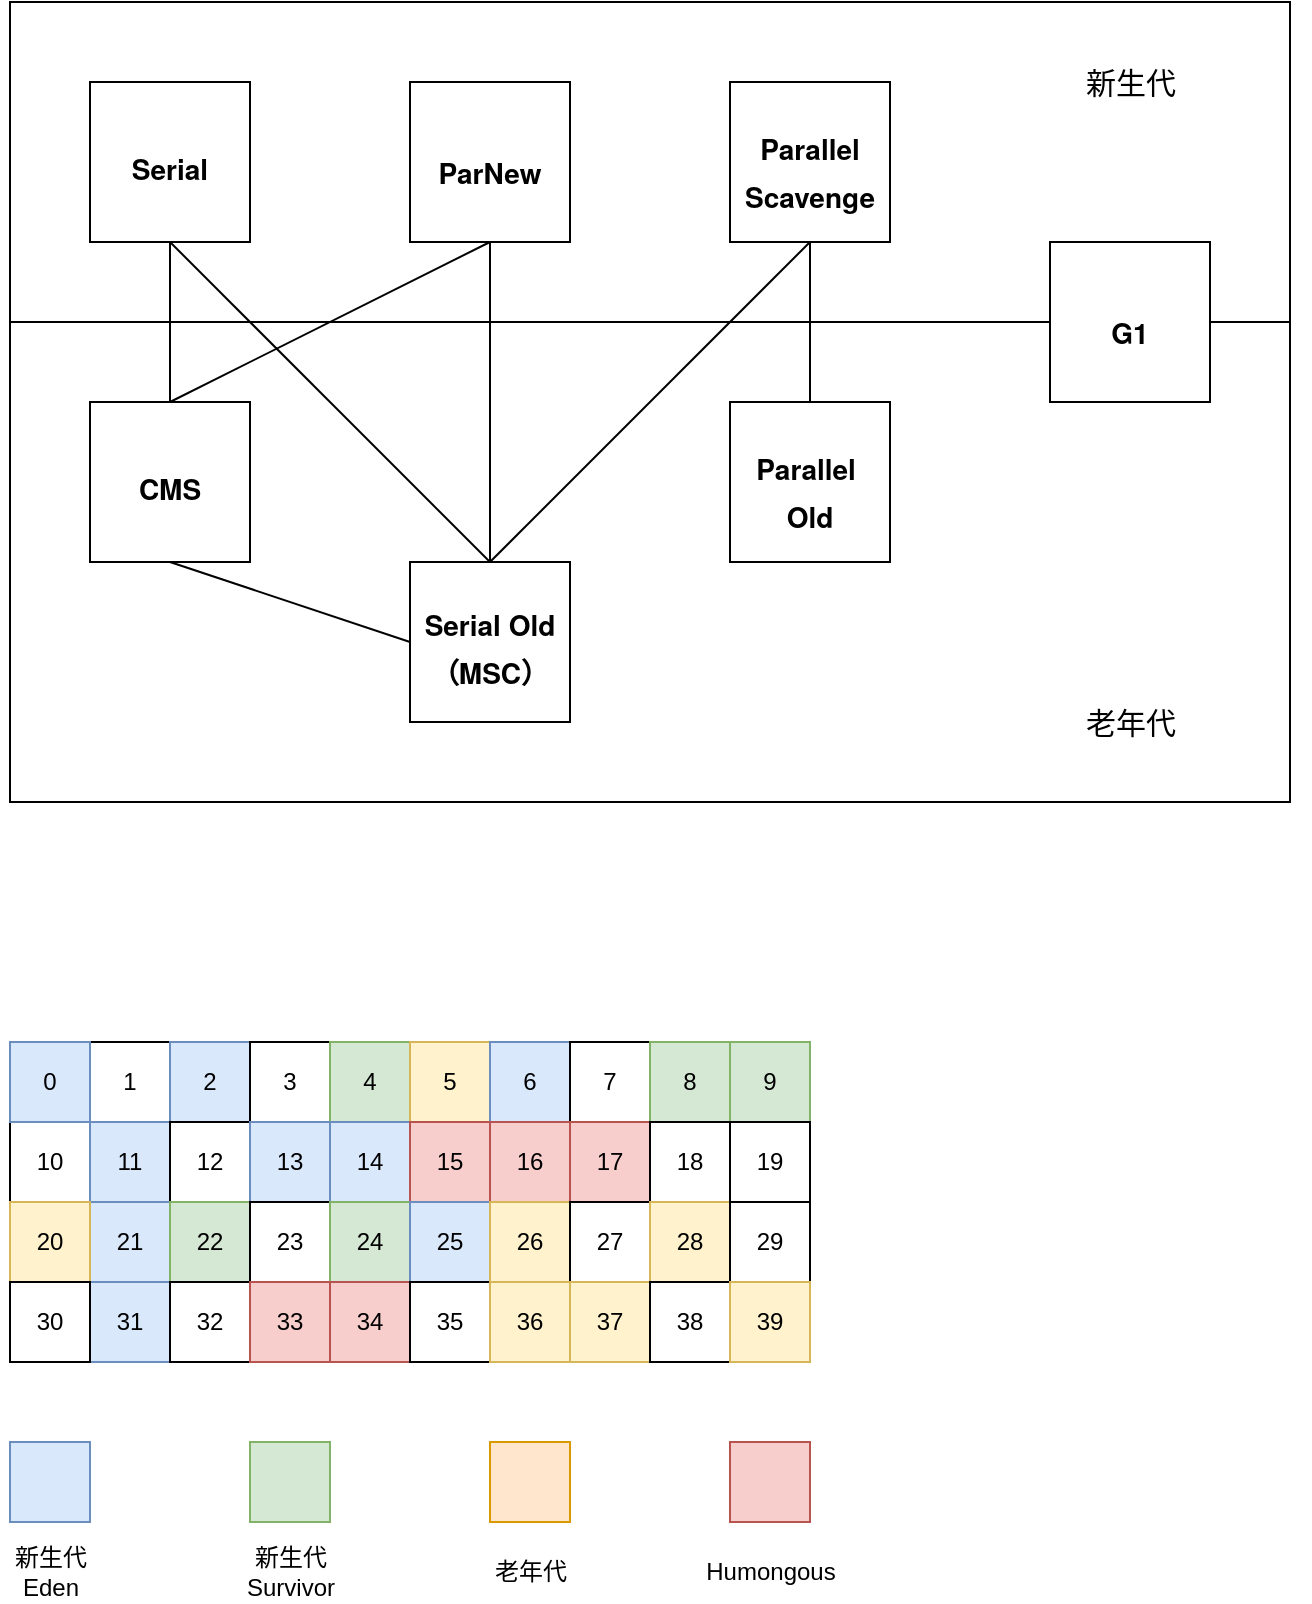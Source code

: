 <mxfile version="15.5.8" type="github">
  <diagram id="IbEJ1D551MVXqkJzMIXQ" name="Page-1">
    <mxGraphModel dx="782" dy="1605" grid="1" gridSize="10" guides="1" tooltips="1" connect="1" arrows="1" fold="1" page="1" pageScale="1" pageWidth="827" pageHeight="1169" math="0" shadow="0">
      <root>
        <mxCell id="0" />
        <mxCell id="1" parent="0" />
        <mxCell id="F9FG4eQkzShsE74ImcSE-19" value="" style="rounded=0;whiteSpace=wrap;html=1;fillColor=none;" parent="1" vertex="1">
          <mxGeometry x="40" y="-200" width="640" height="160" as="geometry" />
        </mxCell>
        <mxCell id="F9FG4eQkzShsE74ImcSE-20" style="edgeStyle=none;shape=link;rounded=0;orthogonalLoop=1;jettySize=auto;html=1;exitX=0.5;exitY=1;exitDx=0;exitDy=0;endArrow=none;endFill=0;" parent="1" source="F9FG4eQkzShsE74ImcSE-19" target="F9FG4eQkzShsE74ImcSE-19" edge="1">
          <mxGeometry relative="1" as="geometry" />
        </mxCell>
        <mxCell id="F9FG4eQkzShsE74ImcSE-17" value="" style="group" parent="1" vertex="1" connectable="0">
          <mxGeometry x="80" y="-160" width="610" height="360" as="geometry" />
        </mxCell>
        <mxCell id="F9FG4eQkzShsE74ImcSE-22" value="" style="rounded=0;whiteSpace=wrap;html=1;fillColor=none;" parent="F9FG4eQkzShsE74ImcSE-17" vertex="1">
          <mxGeometry x="-40" y="120" width="640" height="240" as="geometry" />
        </mxCell>
        <mxCell id="F9FG4eQkzShsE74ImcSE-1" value="&lt;h3 id=&quot;Serial%E6%94%B6%E9%9B%86%E5%99%A8&quot; style=&quot;margin: 12px 0px 8px ; padding: 0px ; font-size: 14px ; box-sizing: border-box ; list-style: inherit ; line-height: 24px ; font-family: &amp;#34;pingfang sc&amp;#34; , &amp;#34;helvetica neue&amp;#34; , &amp;#34;arial&amp;#34; , &amp;#34;hiragino sans gb&amp;#34; , &amp;#34;microsoft yahei ui&amp;#34; , &amp;#34;microsoft yahei&amp;#34; , &amp;#34;simsun&amp;#34; , sans-serif ; background-color: rgb(255 , 255 , 255)&quot;&gt;Serial&lt;/h3&gt;" style="whiteSpace=wrap;html=1;aspect=fixed;" parent="F9FG4eQkzShsE74ImcSE-17" vertex="1">
          <mxGeometry width="80" height="80" as="geometry" />
        </mxCell>
        <mxCell id="F9FG4eQkzShsE74ImcSE-2" value="&lt;h3 id=&quot;ParNew-%E6%94%B6%E9%9B%86%E5%99%A8&quot; style=&quot;margin: 16px 0px 8px ; padding: 0px ; font-size: 14px ; box-sizing: border-box ; list-style: inherit ; line-height: 24px ; font-family: &amp;#34;pingfang sc&amp;#34; , &amp;#34;helvetica neue&amp;#34; , &amp;#34;arial&amp;#34; , &amp;#34;hiragino sans gb&amp;#34; , &amp;#34;microsoft yahei ui&amp;#34; , &amp;#34;microsoft yahei&amp;#34; , &amp;#34;simsun&amp;#34; , sans-serif ; background-color: rgb(255 , 255 , 255)&quot;&gt;ParNew &lt;/h3&gt;" style="whiteSpace=wrap;html=1;aspect=fixed;" parent="F9FG4eQkzShsE74ImcSE-17" vertex="1">
          <mxGeometry x="160" width="80" height="80" as="geometry" />
        </mxCell>
        <mxCell id="F9FG4eQkzShsE74ImcSE-14" style="edgeStyle=none;rounded=0;orthogonalLoop=1;jettySize=auto;html=1;exitX=0.5;exitY=1;exitDx=0;exitDy=0;endArrow=none;endFill=0;" parent="F9FG4eQkzShsE74ImcSE-17" source="F9FG4eQkzShsE74ImcSE-3" edge="1">
          <mxGeometry relative="1" as="geometry">
            <mxPoint x="200" y="240" as="targetPoint" />
          </mxGeometry>
        </mxCell>
        <mxCell id="F9FG4eQkzShsE74ImcSE-3" value="&lt;h3 id=&quot;Parallel-Scavenge-%E6%94%B6%E9%9B%86%E5%99%A8&quot; style=&quot;margin: 16px 0px 8px ; padding: 0px ; font-size: 14px ; box-sizing: border-box ; list-style: inherit ; line-height: 24px ; font-family: &amp;#34;pingfang sc&amp;#34; , &amp;#34;helvetica neue&amp;#34; , &amp;#34;arial&amp;#34; , &amp;#34;hiragino sans gb&amp;#34; , &amp;#34;microsoft yahei ui&amp;#34; , &amp;#34;microsoft yahei&amp;#34; , &amp;#34;simsun&amp;#34; , sans-serif ; background-color: rgb(255 , 255 , 255)&quot;&gt;Parallel Scavenge &lt;/h3&gt;" style="whiteSpace=wrap;html=1;aspect=fixed;" parent="F9FG4eQkzShsE74ImcSE-17" vertex="1">
          <mxGeometry x="320" width="80" height="80" as="geometry" />
        </mxCell>
        <mxCell id="F9FG4eQkzShsE74ImcSE-4" value="&lt;h3 id=&quot;Serial%E6%94%B6%E9%9B%86%E5%99%A8&quot; style=&quot;margin: 12px 0px 8px ; padding: 0px ; font-size: 14px ; box-sizing: border-box ; list-style: inherit ; line-height: 24px ; font-family: &amp;#34;pingfang sc&amp;#34; , &amp;#34;helvetica neue&amp;#34; , &amp;#34;arial&amp;#34; , &amp;#34;hiragino sans gb&amp;#34; , &amp;#34;microsoft yahei ui&amp;#34; , &amp;#34;microsoft yahei&amp;#34; , &amp;#34;simsun&amp;#34; , sans-serif ; background-color: rgb(255 , 255 , 255)&quot;&gt;CMS&lt;/h3&gt;" style="whiteSpace=wrap;html=1;aspect=fixed;" parent="F9FG4eQkzShsE74ImcSE-17" vertex="1">
          <mxGeometry y="160" width="80" height="80" as="geometry" />
        </mxCell>
        <mxCell id="F9FG4eQkzShsE74ImcSE-7" style="edgeStyle=orthogonalEdgeStyle;rounded=0;orthogonalLoop=1;jettySize=auto;html=1;endArrow=none;endFill=0;" parent="F9FG4eQkzShsE74ImcSE-17" source="F9FG4eQkzShsE74ImcSE-1" target="F9FG4eQkzShsE74ImcSE-4" edge="1">
          <mxGeometry relative="1" as="geometry" />
        </mxCell>
        <mxCell id="F9FG4eQkzShsE74ImcSE-8" style="rounded=0;orthogonalLoop=1;jettySize=auto;html=1;entryX=0.5;entryY=0;entryDx=0;entryDy=0;exitX=0.5;exitY=1;exitDx=0;exitDy=0;exitPerimeter=0;endArrow=none;endFill=0;" parent="F9FG4eQkzShsE74ImcSE-17" source="F9FG4eQkzShsE74ImcSE-2" target="F9FG4eQkzShsE74ImcSE-4" edge="1">
          <mxGeometry relative="1" as="geometry" />
        </mxCell>
        <mxCell id="F9FG4eQkzShsE74ImcSE-5" value="&lt;h3 id=&quot;Parallel-Scavenge-%E6%94%B6%E9%9B%86%E5%99%A8&quot; style=&quot;margin: 16px 0px 8px ; padding: 0px ; font-size: 14px ; box-sizing: border-box ; list-style: inherit ; line-height: 24px ; font-family: &amp;#34;pingfang sc&amp;#34; , &amp;#34;helvetica neue&amp;#34; , &amp;#34;arial&amp;#34; , &amp;#34;hiragino sans gb&amp;#34; , &amp;#34;microsoft yahei ui&amp;#34; , &amp;#34;microsoft yahei&amp;#34; , &amp;#34;simsun&amp;#34; , sans-serif ; background-color: rgb(255 , 255 , 255)&quot;&gt;Parallel&amp;nbsp; Old&lt;/h3&gt;" style="whiteSpace=wrap;html=1;aspect=fixed;" parent="F9FG4eQkzShsE74ImcSE-17" vertex="1">
          <mxGeometry x="320" y="160" width="80" height="80" as="geometry" />
        </mxCell>
        <mxCell id="F9FG4eQkzShsE74ImcSE-9" value="" style="edgeStyle=none;rounded=0;orthogonalLoop=1;jettySize=auto;html=1;endArrow=none;endFill=0;" parent="F9FG4eQkzShsE74ImcSE-17" source="F9FG4eQkzShsE74ImcSE-3" target="F9FG4eQkzShsE74ImcSE-5" edge="1">
          <mxGeometry relative="1" as="geometry" />
        </mxCell>
        <mxCell id="F9FG4eQkzShsE74ImcSE-6" value="&lt;h3 id=&quot;Serial%E6%94%B6%E9%9B%86%E5%99%A8&quot; style=&quot;margin: 12px 0px 8px ; padding: 0px ; font-size: 14px ; box-sizing: border-box ; list-style: inherit ; line-height: 24px ; font-family: &amp;#34;pingfang sc&amp;#34; , &amp;#34;helvetica neue&amp;#34; , &amp;#34;arial&amp;#34; , &amp;#34;hiragino sans gb&amp;#34; , &amp;#34;microsoft yahei ui&amp;#34; , &amp;#34;microsoft yahei&amp;#34; , &amp;#34;simsun&amp;#34; , sans-serif ; background-color: rgb(255 , 255 , 255)&quot;&gt;Serial Old（MSC）&lt;/h3&gt;" style="whiteSpace=wrap;html=1;aspect=fixed;" parent="F9FG4eQkzShsE74ImcSE-17" vertex="1">
          <mxGeometry x="160" y="240" width="80" height="80" as="geometry" />
        </mxCell>
        <mxCell id="F9FG4eQkzShsE74ImcSE-12" style="edgeStyle=none;rounded=0;orthogonalLoop=1;jettySize=auto;html=1;exitX=0.5;exitY=1;exitDx=0;exitDy=0;entryX=0.5;entryY=0;entryDx=0;entryDy=0;endArrow=none;endFill=0;" parent="F9FG4eQkzShsE74ImcSE-17" source="F9FG4eQkzShsE74ImcSE-1" target="F9FG4eQkzShsE74ImcSE-6" edge="1">
          <mxGeometry relative="1" as="geometry" />
        </mxCell>
        <mxCell id="F9FG4eQkzShsE74ImcSE-13" style="edgeStyle=none;rounded=0;orthogonalLoop=1;jettySize=auto;html=1;endArrow=none;endFill=0;" parent="F9FG4eQkzShsE74ImcSE-17" source="F9FG4eQkzShsE74ImcSE-2" target="F9FG4eQkzShsE74ImcSE-6" edge="1">
          <mxGeometry relative="1" as="geometry" />
        </mxCell>
        <mxCell id="F9FG4eQkzShsE74ImcSE-10" style="edgeStyle=none;rounded=0;orthogonalLoop=1;jettySize=auto;html=1;entryX=0;entryY=0.5;entryDx=0;entryDy=0;exitX=0.5;exitY=1;exitDx=0;exitDy=0;endArrow=none;endFill=0;" parent="F9FG4eQkzShsE74ImcSE-17" source="F9FG4eQkzShsE74ImcSE-4" target="F9FG4eQkzShsE74ImcSE-6" edge="1">
          <mxGeometry relative="1" as="geometry" />
        </mxCell>
        <mxCell id="F9FG4eQkzShsE74ImcSE-15" value="&lt;h3 id=&quot;Parallel-Scavenge-%E6%94%B6%E9%9B%86%E5%99%A8&quot; style=&quot;margin: 16px 0px 8px ; padding: 0px ; font-size: 14px ; box-sizing: border-box ; list-style: inherit ; line-height: 24px ; font-family: &amp;#34;pingfang sc&amp;#34; , &amp;#34;helvetica neue&amp;#34; , &amp;#34;arial&amp;#34; , &amp;#34;hiragino sans gb&amp;#34; , &amp;#34;microsoft yahei ui&amp;#34; , &amp;#34;microsoft yahei&amp;#34; , &amp;#34;simsun&amp;#34; , sans-serif ; background-color: rgb(255 , 255 , 255)&quot;&gt;G1&lt;/h3&gt;" style="whiteSpace=wrap;html=1;aspect=fixed;" parent="F9FG4eQkzShsE74ImcSE-17" vertex="1">
          <mxGeometry x="480" y="80" width="80" height="80" as="geometry" />
        </mxCell>
        <mxCell id="F9FG4eQkzShsE74ImcSE-24" value="&lt;font style=&quot;font-size: 15px&quot;&gt;老年代&lt;/font&gt;" style="text;html=1;align=center;verticalAlign=middle;resizable=0;points=[];autosize=1;strokeColor=none;fillColor=none;" parent="F9FG4eQkzShsE74ImcSE-17" vertex="1">
          <mxGeometry x="490" y="310" width="60" height="20" as="geometry" />
        </mxCell>
        <mxCell id="F9FG4eQkzShsE74ImcSE-23" value="&lt;font style=&quot;font-size: 15px&quot;&gt;新生代&lt;/font&gt;" style="text;html=1;align=center;verticalAlign=middle;resizable=0;points=[];autosize=1;strokeColor=none;fillColor=none;" parent="1" vertex="1">
          <mxGeometry x="570" y="-170" width="60" height="20" as="geometry" />
        </mxCell>
        <mxCell id="F-fQVEJbsh3zWQuOM8TA-1" value="1" style="whiteSpace=wrap;html=1;aspect=fixed;" vertex="1" parent="1">
          <mxGeometry x="80" y="320" width="40" height="40" as="geometry" />
        </mxCell>
        <mxCell id="F-fQVEJbsh3zWQuOM8TA-2" value="2" style="whiteSpace=wrap;html=1;aspect=fixed;fillColor=#dae8fc;strokeColor=#6c8ebf;" vertex="1" parent="1">
          <mxGeometry x="120" y="320" width="40" height="40" as="geometry" />
        </mxCell>
        <mxCell id="F-fQVEJbsh3zWQuOM8TA-3" value="3" style="whiteSpace=wrap;html=1;aspect=fixed;" vertex="1" parent="1">
          <mxGeometry x="160" y="320" width="40" height="40" as="geometry" />
        </mxCell>
        <mxCell id="F-fQVEJbsh3zWQuOM8TA-4" value="4" style="whiteSpace=wrap;html=1;aspect=fixed;fillColor=#d5e8d4;strokeColor=#82b366;" vertex="1" parent="1">
          <mxGeometry x="200" y="320" width="40" height="40" as="geometry" />
        </mxCell>
        <mxCell id="F-fQVEJbsh3zWQuOM8TA-5" value="5" style="whiteSpace=wrap;html=1;aspect=fixed;fillColor=#fff2cc;strokeColor=#d6b656;" vertex="1" parent="1">
          <mxGeometry x="240" y="320" width="40" height="40" as="geometry" />
        </mxCell>
        <mxCell id="F-fQVEJbsh3zWQuOM8TA-6" value="6" style="whiteSpace=wrap;html=1;aspect=fixed;fillColor=#dae8fc;strokeColor=#6c8ebf;" vertex="1" parent="1">
          <mxGeometry x="280" y="320" width="40" height="40" as="geometry" />
        </mxCell>
        <mxCell id="F-fQVEJbsh3zWQuOM8TA-7" value="7" style="whiteSpace=wrap;html=1;aspect=fixed;" vertex="1" parent="1">
          <mxGeometry x="320" y="320" width="40" height="40" as="geometry" />
        </mxCell>
        <mxCell id="F-fQVEJbsh3zWQuOM8TA-8" value="8" style="whiteSpace=wrap;html=1;aspect=fixed;fillColor=#d5e8d4;strokeColor=#82b366;" vertex="1" parent="1">
          <mxGeometry x="360" y="320" width="40" height="40" as="geometry" />
        </mxCell>
        <mxCell id="F-fQVEJbsh3zWQuOM8TA-9" value="9" style="whiteSpace=wrap;html=1;aspect=fixed;fillColor=#d5e8d4;strokeColor=#82b366;" vertex="1" parent="1">
          <mxGeometry x="400" y="320" width="40" height="40" as="geometry" />
        </mxCell>
        <mxCell id="F-fQVEJbsh3zWQuOM8TA-10" value="10" style="whiteSpace=wrap;html=1;aspect=fixed;" vertex="1" parent="1">
          <mxGeometry x="40" y="360" width="40" height="40" as="geometry" />
        </mxCell>
        <mxCell id="F-fQVEJbsh3zWQuOM8TA-11" value="11" style="whiteSpace=wrap;html=1;aspect=fixed;fillColor=#dae8fc;strokeColor=#6c8ebf;" vertex="1" parent="1">
          <mxGeometry x="80" y="360" width="40" height="40" as="geometry" />
        </mxCell>
        <mxCell id="F-fQVEJbsh3zWQuOM8TA-12" value="12" style="whiteSpace=wrap;html=1;aspect=fixed;" vertex="1" parent="1">
          <mxGeometry x="120" y="360" width="40" height="40" as="geometry" />
        </mxCell>
        <mxCell id="F-fQVEJbsh3zWQuOM8TA-13" value="13" style="whiteSpace=wrap;html=1;aspect=fixed;fillColor=#dae8fc;strokeColor=#6c8ebf;" vertex="1" parent="1">
          <mxGeometry x="160" y="360" width="40" height="40" as="geometry" />
        </mxCell>
        <mxCell id="F-fQVEJbsh3zWQuOM8TA-15" value="14" style="whiteSpace=wrap;html=1;aspect=fixed;fillColor=#dae8fc;strokeColor=#6c8ebf;" vertex="1" parent="1">
          <mxGeometry x="200" y="360" width="40" height="40" as="geometry" />
        </mxCell>
        <mxCell id="F-fQVEJbsh3zWQuOM8TA-16" value="15" style="whiteSpace=wrap;html=1;aspect=fixed;fillColor=#f8cecc;strokeColor=#b85450;" vertex="1" parent="1">
          <mxGeometry x="240" y="360" width="40" height="40" as="geometry" />
        </mxCell>
        <mxCell id="F-fQVEJbsh3zWQuOM8TA-17" value="16" style="whiteSpace=wrap;html=1;aspect=fixed;fillColor=#f8cecc;strokeColor=#b85450;" vertex="1" parent="1">
          <mxGeometry x="280" y="360" width="40" height="40" as="geometry" />
        </mxCell>
        <mxCell id="F-fQVEJbsh3zWQuOM8TA-18" value="0" style="whiteSpace=wrap;html=1;aspect=fixed;fillColor=#dae8fc;strokeColor=#6c8ebf;" vertex="1" parent="1">
          <mxGeometry x="40" y="320" width="40" height="40" as="geometry" />
        </mxCell>
        <mxCell id="F-fQVEJbsh3zWQuOM8TA-19" value="17" style="whiteSpace=wrap;html=1;aspect=fixed;fillColor=#f8cecc;strokeColor=#b85450;" vertex="1" parent="1">
          <mxGeometry x="320" y="360" width="40" height="40" as="geometry" />
        </mxCell>
        <mxCell id="F-fQVEJbsh3zWQuOM8TA-20" value="18" style="whiteSpace=wrap;html=1;aspect=fixed;" vertex="1" parent="1">
          <mxGeometry x="360" y="360" width="40" height="40" as="geometry" />
        </mxCell>
        <mxCell id="F-fQVEJbsh3zWQuOM8TA-21" value="19" style="whiteSpace=wrap;html=1;aspect=fixed;" vertex="1" parent="1">
          <mxGeometry x="400" y="360" width="40" height="40" as="geometry" />
        </mxCell>
        <mxCell id="F-fQVEJbsh3zWQuOM8TA-22" value="21" style="whiteSpace=wrap;html=1;aspect=fixed;fillColor=#dae8fc;strokeColor=#6c8ebf;" vertex="1" parent="1">
          <mxGeometry x="80" y="400" width="40" height="40" as="geometry" />
        </mxCell>
        <mxCell id="F-fQVEJbsh3zWQuOM8TA-23" value="22" style="whiteSpace=wrap;html=1;aspect=fixed;fillColor=#d5e8d4;strokeColor=#82b366;" vertex="1" parent="1">
          <mxGeometry x="120" y="400" width="40" height="40" as="geometry" />
        </mxCell>
        <mxCell id="F-fQVEJbsh3zWQuOM8TA-24" value="23" style="whiteSpace=wrap;html=1;aspect=fixed;" vertex="1" parent="1">
          <mxGeometry x="160" y="400" width="40" height="40" as="geometry" />
        </mxCell>
        <mxCell id="F-fQVEJbsh3zWQuOM8TA-25" value="24" style="whiteSpace=wrap;html=1;aspect=fixed;fillColor=#d5e8d4;strokeColor=#82b366;" vertex="1" parent="1">
          <mxGeometry x="200" y="400" width="40" height="40" as="geometry" />
        </mxCell>
        <mxCell id="F-fQVEJbsh3zWQuOM8TA-26" value="25" style="whiteSpace=wrap;html=1;aspect=fixed;fillColor=#dae8fc;strokeColor=#6c8ebf;" vertex="1" parent="1">
          <mxGeometry x="240" y="400" width="40" height="40" as="geometry" />
        </mxCell>
        <mxCell id="F-fQVEJbsh3zWQuOM8TA-27" value="26" style="whiteSpace=wrap;html=1;aspect=fixed;fillColor=#fff2cc;strokeColor=#d6b656;" vertex="1" parent="1">
          <mxGeometry x="280" y="400" width="40" height="40" as="geometry" />
        </mxCell>
        <mxCell id="F-fQVEJbsh3zWQuOM8TA-28" value="27" style="whiteSpace=wrap;html=1;aspect=fixed;" vertex="1" parent="1">
          <mxGeometry x="320" y="400" width="40" height="40" as="geometry" />
        </mxCell>
        <mxCell id="F-fQVEJbsh3zWQuOM8TA-29" value="28" style="whiteSpace=wrap;html=1;aspect=fixed;fillColor=#fff2cc;strokeColor=#d6b656;" vertex="1" parent="1">
          <mxGeometry x="360" y="400" width="40" height="40" as="geometry" />
        </mxCell>
        <mxCell id="F-fQVEJbsh3zWQuOM8TA-30" value="29" style="whiteSpace=wrap;html=1;aspect=fixed;" vertex="1" parent="1">
          <mxGeometry x="400" y="400" width="40" height="40" as="geometry" />
        </mxCell>
        <mxCell id="F-fQVEJbsh3zWQuOM8TA-31" value="20" style="whiteSpace=wrap;html=1;aspect=fixed;fillColor=#fff2cc;strokeColor=#d6b656;" vertex="1" parent="1">
          <mxGeometry x="40" y="400" width="40" height="40" as="geometry" />
        </mxCell>
        <mxCell id="F-fQVEJbsh3zWQuOM8TA-42" value="31" style="whiteSpace=wrap;html=1;aspect=fixed;fillColor=#dae8fc;strokeColor=#6c8ebf;" vertex="1" parent="1">
          <mxGeometry x="80" y="440" width="40" height="40" as="geometry" />
        </mxCell>
        <mxCell id="F-fQVEJbsh3zWQuOM8TA-43" value="32" style="whiteSpace=wrap;html=1;aspect=fixed;" vertex="1" parent="1">
          <mxGeometry x="120" y="440" width="40" height="40" as="geometry" />
        </mxCell>
        <mxCell id="F-fQVEJbsh3zWQuOM8TA-44" value="33" style="whiteSpace=wrap;html=1;aspect=fixed;fillColor=#f8cecc;strokeColor=#b85450;" vertex="1" parent="1">
          <mxGeometry x="160" y="440" width="40" height="40" as="geometry" />
        </mxCell>
        <mxCell id="F-fQVEJbsh3zWQuOM8TA-45" value="34" style="whiteSpace=wrap;html=1;aspect=fixed;fillColor=#f8cecc;strokeColor=#b85450;" vertex="1" parent="1">
          <mxGeometry x="200" y="440" width="40" height="40" as="geometry" />
        </mxCell>
        <mxCell id="F-fQVEJbsh3zWQuOM8TA-46" value="35" style="whiteSpace=wrap;html=1;aspect=fixed;" vertex="1" parent="1">
          <mxGeometry x="240" y="440" width="40" height="40" as="geometry" />
        </mxCell>
        <mxCell id="F-fQVEJbsh3zWQuOM8TA-47" value="36" style="whiteSpace=wrap;html=1;aspect=fixed;fillColor=#fff2cc;strokeColor=#d6b656;" vertex="1" parent="1">
          <mxGeometry x="280" y="440" width="40" height="40" as="geometry" />
        </mxCell>
        <mxCell id="F-fQVEJbsh3zWQuOM8TA-48" value="37" style="whiteSpace=wrap;html=1;aspect=fixed;fillColor=#fff2cc;strokeColor=#d6b656;" vertex="1" parent="1">
          <mxGeometry x="320" y="440" width="40" height="40" as="geometry" />
        </mxCell>
        <mxCell id="F-fQVEJbsh3zWQuOM8TA-49" value="38" style="whiteSpace=wrap;html=1;aspect=fixed;" vertex="1" parent="1">
          <mxGeometry x="360" y="440" width="40" height="40" as="geometry" />
        </mxCell>
        <mxCell id="F-fQVEJbsh3zWQuOM8TA-50" value="39" style="whiteSpace=wrap;html=1;aspect=fixed;fillColor=#fff2cc;strokeColor=#d6b656;" vertex="1" parent="1">
          <mxGeometry x="400" y="440" width="40" height="40" as="geometry" />
        </mxCell>
        <mxCell id="F-fQVEJbsh3zWQuOM8TA-51" value="30" style="whiteSpace=wrap;html=1;aspect=fixed;" vertex="1" parent="1">
          <mxGeometry x="40" y="440" width="40" height="40" as="geometry" />
        </mxCell>
        <mxCell id="F-fQVEJbsh3zWQuOM8TA-52" value="" style="whiteSpace=wrap;html=1;aspect=fixed;fillColor=#dae8fc;strokeColor=#6c8ebf;" vertex="1" parent="1">
          <mxGeometry x="40" y="520" width="40" height="40" as="geometry" />
        </mxCell>
        <mxCell id="F-fQVEJbsh3zWQuOM8TA-53" value="" style="whiteSpace=wrap;html=1;aspect=fixed;fillColor=#d5e8d4;strokeColor=#82b366;" vertex="1" parent="1">
          <mxGeometry x="160" y="520" width="40" height="40" as="geometry" />
        </mxCell>
        <mxCell id="F-fQVEJbsh3zWQuOM8TA-54" value="" style="whiteSpace=wrap;html=1;aspect=fixed;fillColor=#ffe6cc;strokeColor=#d79b00;" vertex="1" parent="1">
          <mxGeometry x="280" y="520" width="40" height="40" as="geometry" />
        </mxCell>
        <mxCell id="F-fQVEJbsh3zWQuOM8TA-55" value="" style="whiteSpace=wrap;html=1;aspect=fixed;fillColor=#f8cecc;strokeColor=#b85450;" vertex="1" parent="1">
          <mxGeometry x="400" y="520" width="40" height="40" as="geometry" />
        </mxCell>
        <mxCell id="F-fQVEJbsh3zWQuOM8TA-56" value="新生代&lt;br&gt;Eden" style="text;html=1;align=center;verticalAlign=middle;resizable=0;points=[];autosize=1;strokeColor=none;fillColor=none;" vertex="1" parent="1">
          <mxGeometry x="35" y="570" width="50" height="30" as="geometry" />
        </mxCell>
        <mxCell id="F-fQVEJbsh3zWQuOM8TA-57" value="新生代&lt;br&gt;Survivor" style="text;html=1;align=center;verticalAlign=middle;resizable=0;points=[];autosize=1;strokeColor=none;fillColor=none;" vertex="1" parent="1">
          <mxGeometry x="150" y="570" width="60" height="30" as="geometry" />
        </mxCell>
        <mxCell id="F-fQVEJbsh3zWQuOM8TA-59" value="老年代" style="text;html=1;align=center;verticalAlign=middle;resizable=0;points=[];autosize=1;strokeColor=none;fillColor=none;" vertex="1" parent="1">
          <mxGeometry x="275" y="575" width="50" height="20" as="geometry" />
        </mxCell>
        <mxCell id="F-fQVEJbsh3zWQuOM8TA-60" value="Humongous" style="text;html=1;align=center;verticalAlign=middle;resizable=0;points=[];autosize=1;strokeColor=none;fillColor=none;" vertex="1" parent="1">
          <mxGeometry x="380" y="575" width="80" height="20" as="geometry" />
        </mxCell>
      </root>
    </mxGraphModel>
  </diagram>
</mxfile>
